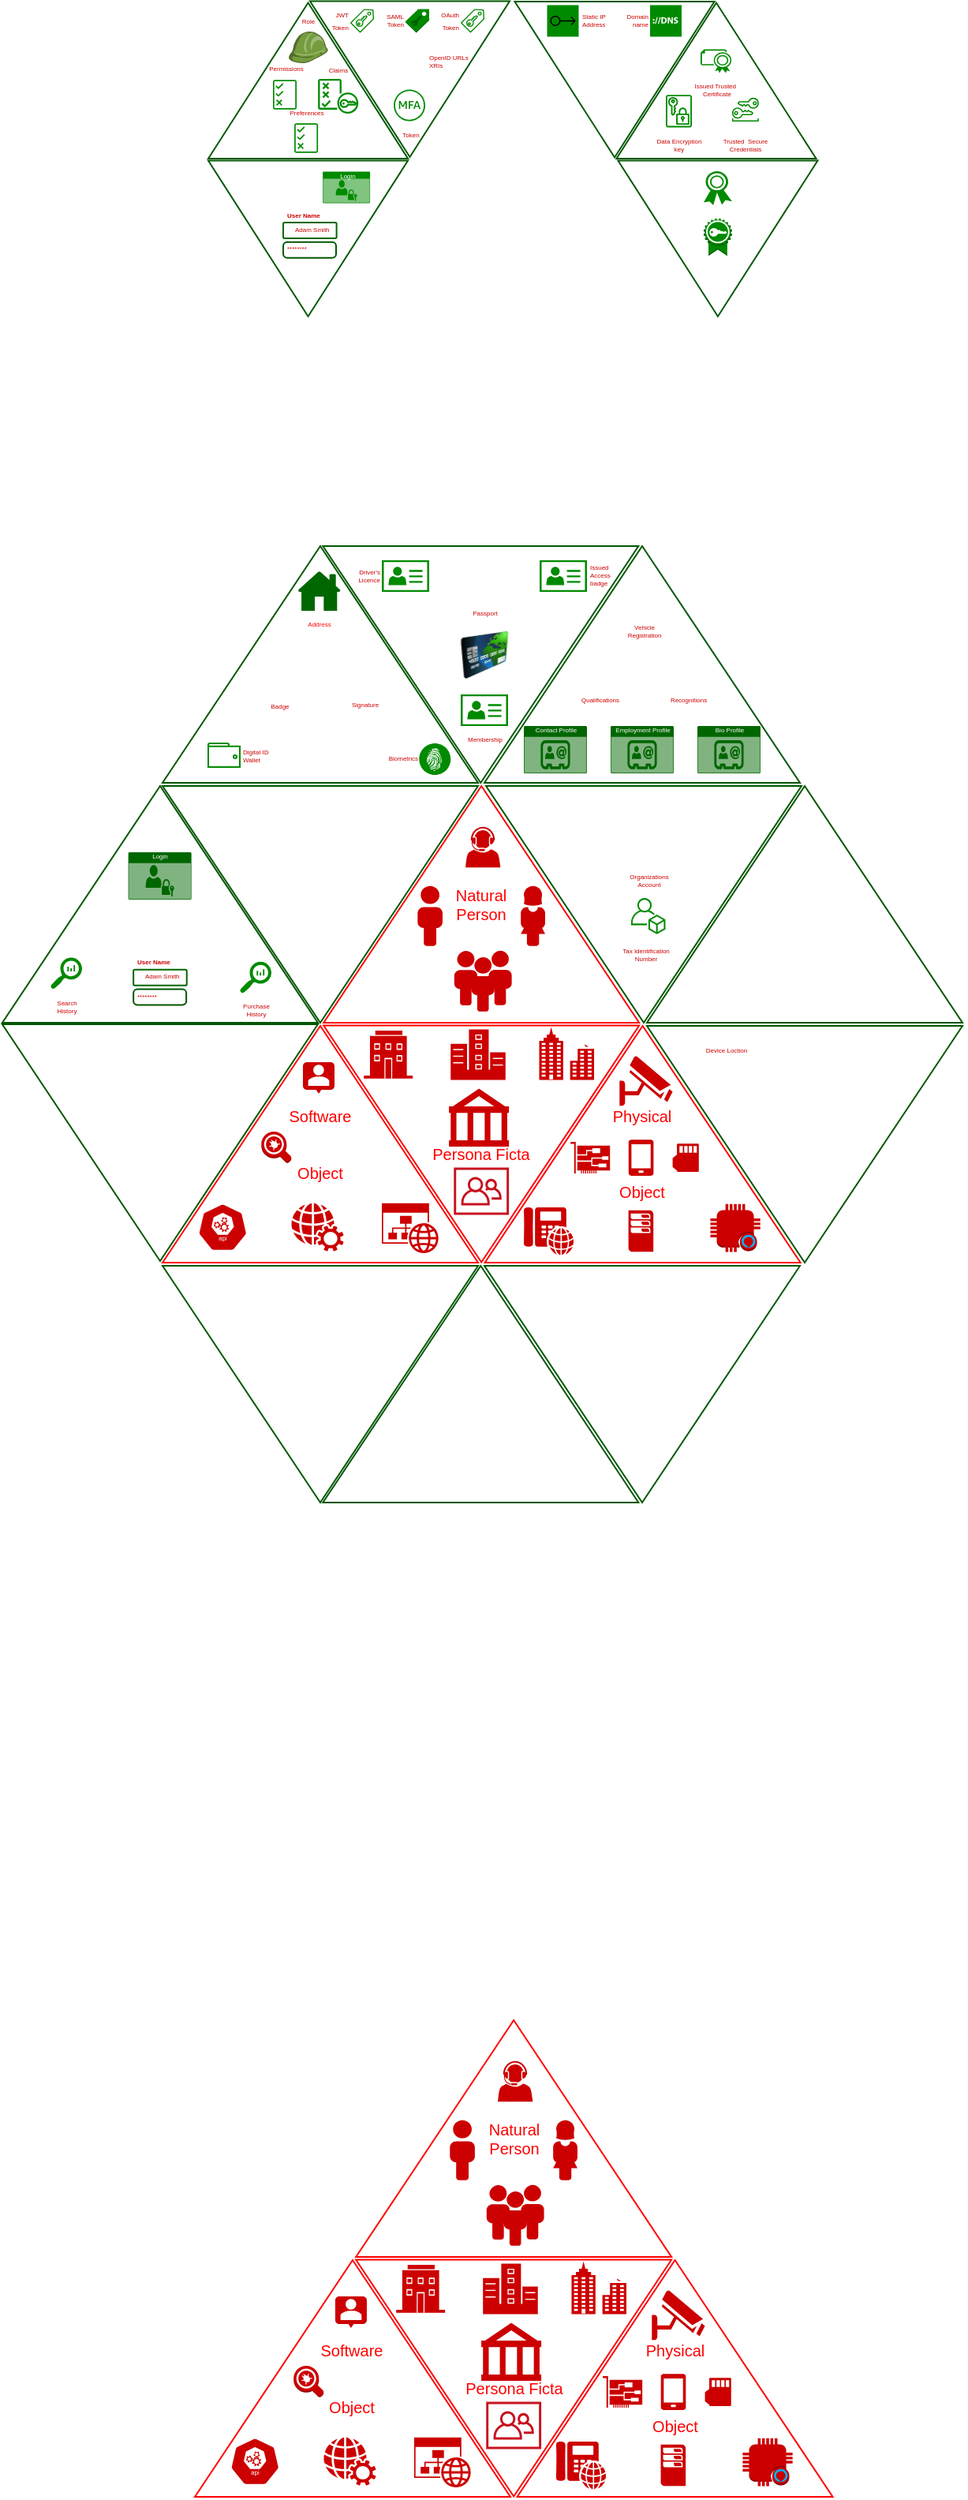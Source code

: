 <mxfile version="13.3.0" type="github" pages="2">
  <diagram id="kmjhnKm2TKJHIyiYtB56" name="Page-1">
    <mxGraphModel dx="556" dy="380" grid="1" gridSize="10" guides="1" tooltips="1" connect="1" arrows="1" fold="1" page="1" pageScale="1" pageWidth="1100" pageHeight="850" math="0" shadow="0">
      <root>
        <mxCell id="0" />
        <mxCell id="1" parent="0" />
        <mxCell id="ZCC0vsF5aBIYuFwtmIaz-168" value="" style="triangle;whiteSpace=wrap;html=1;shadow=0;strokeColor=#005700;fillColor=none;direction=south;fontColor=#006600;flipH=1;flipV=1;" vertex="1" parent="1">
          <mxGeometry x="331" y="396" width="200" height="150" as="geometry" />
        </mxCell>
        <mxCell id="ZCC0vsF5aBIYuFwtmIaz-220" value="" style="triangle;whiteSpace=wrap;html=1;shadow=0;strokeColor=#005700;fillColor=none;direction=south;fontColor=#006600;flipV=1;" vertex="1" parent="1">
          <mxGeometry x="229.47" y="548" width="200" height="150" as="geometry" />
        </mxCell>
        <mxCell id="ZCC0vsF5aBIYuFwtmIaz-95" value="" style="group" vertex="1" connectable="0" parent="1">
          <mxGeometry x="330" y="548" width="510" height="302" as="geometry" />
        </mxCell>
        <mxCell id="ZCC0vsF5aBIYuFwtmIaz-63" value="" style="group" vertex="1" connectable="0" parent="ZCC0vsF5aBIYuFwtmIaz-95">
          <mxGeometry width="510" height="302" as="geometry" />
        </mxCell>
        <mxCell id="qyVIdLSaxjaKyciel1az-29" value="" style="group;fontSize=10;fontColor=#FF0000;" parent="ZCC0vsF5aBIYuFwtmIaz-63" vertex="1" connectable="0">
          <mxGeometry y="152" width="303.1" height="150" as="geometry" />
        </mxCell>
        <mxCell id="qyVIdLSaxjaKyciel1az-30" value="Software&lt;br&gt;&lt;br&gt;&lt;br&gt;Object" style="triangle;whiteSpace=wrap;html=1;shadow=0;strokeColor=#FF0000;fillColor=none;direction=north;fontSize=10;fontColor=#FF0000;" parent="qyVIdLSaxjaKyciel1az-29" vertex="1">
          <mxGeometry x="1" width="200" height="150" as="geometry" />
        </mxCell>
        <mxCell id="qyVIdLSaxjaKyciel1az-31" value="" style="pointerEvents=1;shadow=0;dashed=0;html=1;strokeColor=none;fillColor=#CC0000;labelPosition=center;verticalLabelPosition=bottom;verticalAlign=top;outlineConnect=0;align=center;shape=mxgraph.office.concepts.web_services;fontColor=#FF0000;fontSize=10;" parent="qyVIdLSaxjaKyciel1az-29" vertex="1">
          <mxGeometry x="82.608" y="112.405" width="33.188" height="30.38" as="geometry" />
        </mxCell>
        <mxCell id="qyVIdLSaxjaKyciel1az-32" value="" style="html=1;dashed=0;whitespace=wrap;fillColor=#CC0000;strokeColor=none;points=[[0.005,0.63,0],[0.1,0.2,0],[0.9,0.2,0],[0.5,0,0],[0.995,0.63,0],[0.72,0.99,0],[0.5,1,0],[0.28,0.99,0]];shape=mxgraph.kubernetes.icon;prIcon=api;shadow=0;fontColor=#FF0000;fontSize=10;" parent="qyVIdLSaxjaKyciel1az-29" vertex="1">
          <mxGeometry x="23.343" y="112.405" width="31.608" height="30.38" as="geometry" />
        </mxCell>
        <mxCell id="qyVIdLSaxjaKyciel1az-33" value="" style="aspect=fixed;pointerEvents=1;shadow=0;dashed=0;html=1;strokeColor=none;labelPosition=center;verticalLabelPosition=bottom;verticalAlign=top;align=center;shape=mxgraph.mscae.enterprise.website_generic;fillColor=#CC0000;fontColor=#FF0000;fontSize=10;" parent="qyVIdLSaxjaKyciel1az-29" vertex="1">
          <mxGeometry x="140" y="112.41" width="35.93" height="31.61" as="geometry" />
        </mxCell>
        <mxCell id="qyVIdLSaxjaKyciel1az-34" value="" style="dashed=0;aspect=fixed;verticalLabelPosition=bottom;verticalAlign=top;align=center;shape=mxgraph.gmdl.chat;strokeColor=none;fillColor=#CC0000;shadow=0;fontColor=#FF0000;fontSize=10;" parent="qyVIdLSaxjaKyciel1az-29" vertex="1">
          <mxGeometry x="89.998" y="23.001" width="20" height="20" as="geometry" />
        </mxCell>
        <mxCell id="ZCC0vsF5aBIYuFwtmIaz-7" value="" style="shape=image;html=1;verticalAlign=top;verticalLabelPosition=bottom;labelBackgroundColor=#ffffff;imageAspect=0;aspect=fixed;image=https://cdn2.iconfinder.com/data/icons/botcons/100/android-bot-round-happy-eyes-virus-red-128.png;strokeWidth=1;fillColor=none;fontSize=10;fontColor=#FF0000;" vertex="1" parent="qyVIdLSaxjaKyciel1az-29">
          <mxGeometry x="110.0" y="63" width="28" height="28" as="geometry" />
        </mxCell>
        <mxCell id="ZCC0vsF5aBIYuFwtmIaz-8" value="" style="outlineConnect=0;dashed=0;verticalLabelPosition=bottom;verticalAlign=top;align=center;html=1;shape=mxgraph.aws3.agent;fillColor=#CC0000;labelBackgroundColor=none;strokeWidth=1;fontSize=10;fontColor=#FF0000;strokeColor=none;" vertex="1" parent="qyVIdLSaxjaKyciel1az-29">
          <mxGeometry x="63.61" y="67" width="19" height="20" as="geometry" />
        </mxCell>
        <mxCell id="ZCC0vsF5aBIYuFwtmIaz-58" value="" style="group" vertex="1" connectable="0" parent="qyVIdLSaxjaKyciel1az-29">
          <mxGeometry x="103.1" y="-0.22" width="200" height="150" as="geometry" />
        </mxCell>
        <mxCell id="qyVIdLSaxjaKyciel1az-13" value="&lt;br&gt;Persona Ficta" style="triangle;whiteSpace=wrap;html=1;shadow=0;strokeColor=#FF0000;fillColor=none;direction=south;fontSize=10;fontColor=#FF0000;" parent="ZCC0vsF5aBIYuFwtmIaz-58" vertex="1">
          <mxGeometry width="200.0" height="150" as="geometry" />
        </mxCell>
        <mxCell id="qyVIdLSaxjaKyciel1az-14" value="" style="pointerEvents=1;shadow=0;dashed=0;html=1;strokeColor=none;fillColor=#CC0000;labelPosition=center;verticalLabelPosition=bottom;verticalAlign=top;align=center;outlineConnect=0;shape=mxgraph.veeam2.smb_business;fontSize=10;fontColor=#FF0000;" parent="ZCC0vsF5aBIYuFwtmIaz-58" vertex="1">
          <mxGeometry x="25.509" y="3.277" width="30.976" height="30.38" as="geometry" />
        </mxCell>
        <mxCell id="qyVIdLSaxjaKyciel1az-15" value="" style="pointerEvents=1;shadow=0;dashed=0;html=1;strokeColor=none;fillColor=#CC0000;labelPosition=center;verticalLabelPosition=bottom;verticalAlign=top;align=center;outlineConnect=0;shape=mxgraph.veeam2.enterprise_business;fontSize=10;fontColor=#FF0000;" parent="ZCC0vsF5aBIYuFwtmIaz-58" vertex="1">
          <mxGeometry x="80.52" y="2.517" width="34.769" height="31.899" as="geometry" />
        </mxCell>
        <mxCell id="qyVIdLSaxjaKyciel1az-16" value="" style="outlineConnect=0;fontColor=#FF0000;gradientColor=none;fillColor=#C7131F;strokeColor=none;dashed=0;verticalLabelPosition=bottom;verticalAlign=top;align=center;html=1;fontSize=10;fontStyle=0;aspect=fixed;pointerEvents=1;shape=mxgraph.aws4.organizations_organizational_unit;shadow=0;" parent="ZCC0vsF5aBIYuFwtmIaz-58" vertex="1">
          <mxGeometry x="82.54" y="90" width="34.92" height="30" as="geometry" />
        </mxCell>
        <mxCell id="qyVIdLSaxjaKyciel1az-17" value="" style="shape=mxgraph.signs.travel.bank;html=1;fillColor=#CC0000;strokeColor=none;verticalLabelPosition=bottom;verticalAlign=top;align=center;fontColor=#FF0000;fontSize=10;" parent="ZCC0vsF5aBIYuFwtmIaz-58" vertex="1">
          <mxGeometry x="79.457" y="39.996" width="38.008" height="36.724" as="geometry" />
        </mxCell>
        <mxCell id="qyVIdLSaxjaKyciel1az-18" value="" style="fontColor=#FF0000;verticalAlign=top;verticalLabelPosition=bottom;labelPosition=center;align=center;html=1;outlineConnect=0;fillColor=#CC0000;strokeColor=none;gradientDirection=north;strokeWidth=2;shape=mxgraph.networks.business_center;shadow=0;fontSize=10;" parent="ZCC0vsF5aBIYuFwtmIaz-58" vertex="1">
          <mxGeometry x="136.643" y="0.998" width="34.769" height="33.418" as="geometry" />
        </mxCell>
        <mxCell id="ZCC0vsF5aBIYuFwtmIaz-59" value="" style="group" vertex="1" connectable="0" parent="ZCC0vsF5aBIYuFwtmIaz-63">
          <mxGeometry x="103.1" width="406.9" height="150" as="geometry" />
        </mxCell>
        <mxCell id="qyVIdLSaxjaKyciel1az-7" value="Natural&lt;br&gt;Person" style="triangle;whiteSpace=wrap;html=1;shadow=0;strokeColor=#FF0000;fillColor=none;direction=north;fontSize=10;fontColor=#FF0000;" parent="ZCC0vsF5aBIYuFwtmIaz-59" vertex="1">
          <mxGeometry width="200" height="150" as="geometry" />
        </mxCell>
        <mxCell id="qyVIdLSaxjaKyciel1az-8" value="" style="verticalAlign=top;verticalLabelPosition=bottom;labelPosition=center;align=center;html=1;outlineConnect=0;fillColor=#CC0000;strokeColor=none;gradientDirection=north;strokeWidth=2;shape=mxgraph.networks.users;fontColor=#FF0000;fontSize=10;" parent="ZCC0vsF5aBIYuFwtmIaz-59" vertex="1">
          <mxGeometry x="82.802" y="104.43" width="36.412" height="38.506" as="geometry" />
        </mxCell>
        <mxCell id="qyVIdLSaxjaKyciel1az-9" value="" style="verticalAlign=top;verticalLabelPosition=bottom;labelPosition=center;align=center;html=1;outlineConnect=0;fillColor=#CC0000;strokeColor=none;gradientDirection=north;strokeWidth=2;shape=mxgraph.networks.user_female;fontColor=#FF0000;fontSize=10;" parent="ZCC0vsF5aBIYuFwtmIaz-59" vertex="1">
          <mxGeometry x="124.793" y="63.418" width="15.804" height="37.975" as="geometry" />
        </mxCell>
        <mxCell id="qyVIdLSaxjaKyciel1az-10" value="" style="verticalAlign=top;verticalLabelPosition=bottom;labelPosition=center;align=center;html=1;outlineConnect=0;fillColor=#CC0000;strokeColor=none;gradientDirection=north;strokeWidth=2;shape=mxgraph.networks.user_male;fontColor=#FF0000;fontSize=10;" parent="ZCC0vsF5aBIYuFwtmIaz-59" vertex="1">
          <mxGeometry x="59.57" y="63.418" width="15.804" height="37.975" as="geometry" />
        </mxCell>
        <mxCell id="qyVIdLSaxjaKyciel1az-11" value="" style="pointerEvents=1;shadow=0;dashed=0;html=1;strokeColor=none;fillColor=#CC0000;labelPosition=center;verticalLabelPosition=bottom;verticalAlign=top;outlineConnect=0;align=center;shape=mxgraph.office.users.call_center_agent;fontColor=#FF0000;fontSize=10;" parent="ZCC0vsF5aBIYuFwtmIaz-59" vertex="1">
          <mxGeometry x="89.945" y="25.823" width="22.126" height="25.823" as="geometry" />
        </mxCell>
        <mxCell id="ZCC0vsF5aBIYuFwtmIaz-129" value="" style="triangle;whiteSpace=wrap;html=1;shadow=0;strokeColor=#005700;fillColor=none;direction=south;fontColor=#006600;" vertex="1" parent="ZCC0vsF5aBIYuFwtmIaz-59">
          <mxGeometry x="-102.1" width="200" height="150" as="geometry" />
        </mxCell>
        <mxCell id="ZCC0vsF5aBIYuFwtmIaz-133" value="" style="triangle;whiteSpace=wrap;html=1;shadow=0;strokeColor=#005700;fillColor=none;direction=south;fontColor=#006600;" vertex="1" parent="ZCC0vsF5aBIYuFwtmIaz-59">
          <mxGeometry x="102.9" width="200" height="150" as="geometry" />
        </mxCell>
        <mxCell id="ZCC0vsF5aBIYuFwtmIaz-170" value="" style="triangle;whiteSpace=wrap;html=1;shadow=0;strokeColor=#005700;fillColor=none;direction=south;fontColor=#006600;flipH=1;flipV=1;" vertex="1" parent="ZCC0vsF5aBIYuFwtmIaz-59">
          <mxGeometry x="204.9" width="200" height="150" as="geometry" />
        </mxCell>
        <mxCell id="qyVIdLSaxjaKyciel1az-4" value="Organizations &lt;br style=&quot;font-size: 4px;&quot;&gt;Account" style="outlineConnect=0;fontColor=#CC0000;fillColor=#008a00;strokeColor=none;dashed=0;verticalLabelPosition=top;verticalAlign=bottom;align=center;html=1;fontSize=4;fontStyle=0;aspect=fixed;pointerEvents=1;shape=mxgraph.aws4.organizations_account;shadow=0;labelBackgroundColor=none;labelPosition=center;" parent="ZCC0vsF5aBIYuFwtmIaz-59" vertex="1">
          <mxGeometry x="194.86" y="67.91" width="21.76" height="29" as="geometry" />
        </mxCell>
        <mxCell id="qyVIdLSaxjaKyciel1az-511" value="Tax Identification&lt;br&gt;Number" style="shape=image;html=1;verticalAlign=bottom;verticalLabelPosition=top;labelBackgroundColor=none;imageAspect=0;aspect=fixed;image=https://cdn3.iconfinder.com/data/icons/fintech-icon/128/13_Tax-128.png;strokeColor=#006600;strokeWidth=1;fillColor=none;fontSize=4;fontColor=#CC0000;align=center;labelPosition=center;" parent="ZCC0vsF5aBIYuFwtmIaz-59" vertex="1">
          <mxGeometry x="194.86" y="115.09" width="17.19" height="17.19" as="geometry" />
        </mxCell>
        <mxCell id="ZCC0vsF5aBIYuFwtmIaz-62" value="" style="group" vertex="1" connectable="0" parent="ZCC0vsF5aBIYuFwtmIaz-63">
          <mxGeometry x="205.3" y="152" width="304.7" height="149.995" as="geometry" />
        </mxCell>
        <mxCell id="qyVIdLSaxjaKyciel1az-20" value="&lt;br&gt;Physical&lt;br&gt;&amp;nbsp;&amp;nbsp;&lt;br&gt;&lt;br&gt;&lt;br&gt;Object" style="triangle;whiteSpace=wrap;html=1;shadow=0;strokeColor=#FF0000;fillColor=none;direction=north;fontSize=10;fontColor=#FF0000;" parent="ZCC0vsF5aBIYuFwtmIaz-62" vertex="1">
          <mxGeometry width="200" height="149.995" as="geometry" />
        </mxCell>
        <mxCell id="qyVIdLSaxjaKyciel1az-21" value="" style="pointerEvents=1;shadow=0;dashed=0;html=1;strokeColor=none;fillColor=#CC0000;labelPosition=center;verticalLabelPosition=bottom;verticalAlign=top;outlineConnect=0;align=center;shape=mxgraph.office.devices.phone_voip;fontColor=#FF0000;fontSize=10;" parent="ZCC0vsF5aBIYuFwtmIaz-62" vertex="1">
          <mxGeometry x="24.691" y="114.826" width="31.608" height="30.379" as="geometry" />
        </mxCell>
        <mxCell id="qyVIdLSaxjaKyciel1az-23" value="" style="pointerEvents=1;shadow=0;dashed=0;html=1;strokeColor=none;fillColor=#CC0000;labelPosition=center;verticalLabelPosition=bottom;verticalAlign=top;align=center;outlineConnect=0;shape=mxgraph.veeam.2d.esx_esxi;fontColor=#FF0000;fontSize=10;" parent="ZCC0vsF5aBIYuFwtmIaz-62" vertex="1">
          <mxGeometry x="91" y="116.911" width="15.8" height="26.21" as="geometry" />
        </mxCell>
        <mxCell id="qyVIdLSaxjaKyciel1az-25" value="" style="outlineConnect=0;dashed=0;verticalLabelPosition=bottom;verticalAlign=top;align=center;html=1;shape=mxgraph.aws3.alexa_enabled_device;fillColor=#CC0000;strokeColor=none;fontColor=#FF0000;fontSize=10;" parent="ZCC0vsF5aBIYuFwtmIaz-62" vertex="1">
          <mxGeometry x="142.931" y="112.826" width="31.608" height="30.379" as="geometry" />
        </mxCell>
        <mxCell id="qyVIdLSaxjaKyciel1az-26" value="" style="pointerEvents=1;shadow=0;dashed=0;html=1;strokeColor=none;fillColor=#CC0000;labelPosition=center;verticalLabelPosition=bottom;verticalAlign=top;outlineConnect=0;align=center;shape=mxgraph.office.devices.cell_phone_generic;fontColor=#FF0000;fontSize=10;" parent="ZCC0vsF5aBIYuFwtmIaz-62" vertex="1">
          <mxGeometry x="91.084" y="72.154" width="15.804" height="22.784" as="geometry" />
        </mxCell>
        <mxCell id="qyVIdLSaxjaKyciel1az-27" value="" style="html=1;aspect=fixed;strokeColor=none;shadow=0;align=center;verticalAlign=top;fillColor=#CC0000;shape=mxgraph.gcp2.memory_card;fontColor=#FF0000;fontSize=10;" parent="ZCC0vsF5aBIYuFwtmIaz-62" vertex="1">
          <mxGeometry x="119" y="74.62" width="16.6" height="17.85" as="geometry" />
        </mxCell>
        <mxCell id="qyVIdLSaxjaKyciel1az-24" value="" style="fontColor=#FF0000;verticalAlign=top;verticalLabelPosition=bottom;labelPosition=center;align=center;html=1;outlineConnect=0;fillColor=#CC0000;strokeColor=none;gradientDirection=north;strokeWidth=2;shape=mxgraph.networks.security_camera;shadow=0;fontSize=10;" parent="ZCC0vsF5aBIYuFwtmIaz-62" vertex="1">
          <mxGeometry x="85.36" y="19" width="33.64" height="31.64" as="geometry" />
        </mxCell>
        <mxCell id="qyVIdLSaxjaKyciel1az-22" value="" style="pointerEvents=1;shadow=0;dashed=0;html=1;strokeColor=none;fillColor=#CC0000;labelPosition=center;verticalLabelPosition=bottom;verticalAlign=top;outlineConnect=0;align=center;shape=mxgraph.office.devices.nic;fontColor=#FF0000;fontSize=10;" parent="ZCC0vsF5aBIYuFwtmIaz-62" vertex="1">
          <mxGeometry x="54.299" y="73.546" width="25" height="20" as="geometry" />
        </mxCell>
        <mxCell id="ZCC0vsF5aBIYuFwtmIaz-137" value="" style="triangle;whiteSpace=wrap;html=1;shadow=0;strokeColor=#005700;fillColor=none;direction=south;fontColor=#006600;" vertex="1" parent="ZCC0vsF5aBIYuFwtmIaz-62">
          <mxGeometry x="102.7" y="-0.01" width="200" height="150" as="geometry" />
        </mxCell>
        <mxCell id="qyVIdLSaxjaKyciel1az-162" value="Device Loction" style="shape=image;html=1;verticalAlign=bottom;verticalLabelPosition=top;labelBackgroundColor=none;imageAspect=0;aspect=fixed;image=https://cdn0.iconfinder.com/data/icons/simpline-mix/64/simpline_8-128.png;fontSize=4;fontColor=#CC0000;labelPosition=center;align=center;" parent="ZCC0vsF5aBIYuFwtmIaz-62" vertex="1">
          <mxGeometry x="138.4" y="20.87" width="27.9" height="27.9" as="geometry" />
        </mxCell>
        <mxCell id="qyVIdLSaxjaKyciel1az-91" value="" style="triangle;whiteSpace=wrap;html=1;shadow=0;strokeColor=#005700;fillColor=none;direction=north;fontColor=#ffffff;" parent="1" vertex="1">
          <mxGeometry x="360" y="51.75" width="126.55" height="98.75" as="geometry" />
        </mxCell>
        <mxCell id="qyVIdLSaxjaKyciel1az-1" value="" style="triangle;whiteSpace=wrap;html=1;shadow=0;strokeColor=#005700;fillColor=none;direction=south;fontColor=#ffffff;" parent="1" vertex="1">
          <mxGeometry x="360" y="151.76" width="126.55" height="98.75" as="geometry" />
        </mxCell>
        <mxCell id="qyVIdLSaxjaKyciel1az-88" value="&lt;font color=&quot;#cc0000&quot;&gt;Claims&lt;/font&gt;" style="outlineConnect=0;fontColor=#ffffff;fillColor=#008a00;strokeColor=none;dashed=0;verticalLabelPosition=top;verticalAlign=bottom;align=center;html=1;fontSize=4;fontStyle=0;aspect=fixed;pointerEvents=1;shape=mxgraph.aws4.policy;shadow=0;labelBackgroundColor=none;labelPosition=center;" parent="1" vertex="1">
          <mxGeometry x="429.55" y="100" width="25.61" height="22" as="geometry" />
        </mxCell>
        <mxCell id="qyVIdLSaxjaKyciel1az-36" value="" style="group" parent="1" vertex="1" connectable="0">
          <mxGeometry x="425.47" y="51.75" width="320.78" height="198.764" as="geometry" />
        </mxCell>
        <mxCell id="qyVIdLSaxjaKyciel1az-37" value="" style="group" parent="qyVIdLSaxjaKyciel1az-36" vertex="1" connectable="0">
          <mxGeometry x="64.23" width="190.1" height="98.75" as="geometry" />
        </mxCell>
        <mxCell id="qyVIdLSaxjaKyciel1az-43" value="" style="triangle;whiteSpace=wrap;html=1;shadow=0;strokeColor=#005700;fillColor=none;direction=south;fontColor=#ffffff;" parent="qyVIdLSaxjaKyciel1az-37" vertex="1">
          <mxGeometry x="64.55" y="-0.75" width="126.55" height="98.75" as="geometry" />
        </mxCell>
        <mxCell id="qyVIdLSaxjaKyciel1az-44" value="Domain &lt;br&gt;name" style="shadow=0;dashed=0;html=1;strokeColor=none;fillColor=#008a00;labelPosition=left;verticalLabelPosition=middle;verticalAlign=middle;align=right;outlineConnect=0;shape=mxgraph.veeam.dns;fontColor=#CC0000;labelBackgroundColor=none;fontSize=4;" parent="qyVIdLSaxjaKyciel1az-37" vertex="1">
          <mxGeometry x="150.3" y="1.5" width="20" height="20" as="geometry" />
        </mxCell>
        <mxCell id="qyVIdLSaxjaKyciel1az-359" value="" style="shape=image;html=1;verticalAlign=top;verticalLabelPosition=bottom;labelBackgroundColor=#ffffff;imageAspect=0;aspect=fixed;image=https://cdn3.iconfinder.com/data/icons/delta/128/File_URL.png;strokeWidth=1;fillColor=none;fontSize=4;fontColor=#CC0000;" parent="qyVIdLSaxjaKyciel1az-37" vertex="1">
          <mxGeometry x="118.83" y="39.62" width="18" height="18" as="geometry" />
        </mxCell>
        <mxCell id="qyVIdLSaxjaKyciel1az-283" value="Static IP &lt;br&gt;Address" style="outlineConnect=0;fontColor=#CC0000;strokeColor=none;fillColor=#008a00;dashed=0;verticalLabelPosition=middle;verticalAlign=middle;align=left;html=1;fontSize=4;fontStyle=0;aspect=fixed;shape=mxgraph.aws4.resourceIcon;resIcon=mxgraph.aws4.elastic_ip_address;labelBackgroundColor=none;labelPosition=right;" parent="qyVIdLSaxjaKyciel1az-37" vertex="1">
          <mxGeometry x="85.05" y="1.5" width="20" height="20" as="geometry" />
        </mxCell>
        <mxCell id="qyVIdLSaxjaKyciel1az-75" value="" style="triangle;whiteSpace=wrap;html=1;shadow=0;strokeColor=#005700;fillColor=none;direction=south;fontColor=#ffffff;" parent="qyVIdLSaxjaKyciel1az-36" vertex="1">
          <mxGeometry x="-1.0" y="-1.0" width="126.55" height="98.75" as="geometry" />
        </mxCell>
        <mxCell id="qyVIdLSaxjaKyciel1az-71" value="" style="triangle;whiteSpace=wrap;html=1;shadow=0;strokeColor=#005700;fillColor=none;direction=north;fontColor=#ffffff;" parent="qyVIdLSaxjaKyciel1az-36" vertex="1">
          <mxGeometry x="193.23" width="126.55" height="98.75" as="geometry" />
        </mxCell>
        <mxCell id="qyVIdLSaxjaKyciel1az-76" value="SAML&lt;br&gt;Token" style="outlineConnect=0;dashed=0;verticalLabelPosition=middle;verticalAlign=middle;align=right;html=1;shape=mxgraph.aws3.saml_token;fillColor=#008a00;shadow=0;labelBackgroundColor=none;strokeColor=none;strokeWidth=1;fontSize=4;fontColor=#CC0000;labelPosition=left;" parent="qyVIdLSaxjaKyciel1az-36" vertex="1">
          <mxGeometry x="59.53" y="3.96" width="15" height="15" as="geometry" />
        </mxCell>
        <mxCell id="qyVIdLSaxjaKyciel1az-322" value="Data Encryption&lt;br style=&quot;font-size: 4px;&quot;&gt;key" style="outlineConnect=0;fontColor=#CC0000;fillColor=#008a00;strokeColor=none;dashed=0;verticalLabelPosition=bottom;verticalAlign=top;align=center;html=1;fontSize=4;fontStyle=0;aspect=fixed;pointerEvents=1;shape=mxgraph.aws4.data_encryption_key;labelBackgroundColor=none;" parent="qyVIdLSaxjaKyciel1az-36" vertex="1">
          <mxGeometry x="224.53" y="58.25" width="16.51" height="20.77" as="geometry" />
        </mxCell>
        <mxCell id="qyVIdLSaxjaKyciel1az-372" value="&lt;font style=&quot;font-size: 4px&quot;&gt;JWT &lt;br&gt;Token&lt;/font&gt;" style="outlineConnect=0;fontColor=#CC0000;fillColor=#008a00;strokeColor=none;dashed=0;verticalLabelPosition=middle;verticalAlign=middle;align=right;html=1;fontSize=6;fontStyle=0;aspect=fixed;pointerEvents=1;shape=mxgraph.aws4.saml_token;labelBackgroundColor=none;labelPosition=left;" parent="qyVIdLSaxjaKyciel1az-36" vertex="1">
          <mxGeometry x="24.53" y="3.96" width="15" height="15" as="geometry" />
        </mxCell>
        <mxCell id="qyVIdLSaxjaKyciel1az-77" value="Token" style="outlineConnect=0;fontColor=#CC0000;fillColor=#008a00;strokeColor=none;dashed=0;verticalLabelPosition=bottom;verticalAlign=top;align=center;html=1;fontSize=4;fontStyle=0;aspect=fixed;pointerEvents=1;shape=mxgraph.aws4.mfa_token;shadow=0;labelBackgroundColor=none;labelPosition=center;" parent="qyVIdLSaxjaKyciel1az-36" vertex="1">
          <mxGeometry x="52.06" y="55" width="20" height="20" as="geometry" />
        </mxCell>
        <mxCell id="qyVIdLSaxjaKyciel1az-381" value="&lt;font style=&quot;font-size: 4px&quot;&gt;OAuth&lt;br&gt;Token&lt;br&gt;&lt;/font&gt;" style="outlineConnect=0;fontColor=#CC0000;fillColor=#008a00;strokeColor=none;dashed=0;verticalLabelPosition=middle;verticalAlign=middle;align=right;html=1;fontSize=6;fontStyle=0;aspect=fixed;pointerEvents=1;shape=mxgraph.aws4.saml_token;labelBackgroundColor=none;labelPosition=left;" parent="qyVIdLSaxjaKyciel1az-36" vertex="1">
          <mxGeometry x="94.53" y="3.96" width="15" height="15" as="geometry" />
        </mxCell>
        <mxCell id="qyVIdLSaxjaKyciel1az-333" value="OpenID URLs&lt;br&gt;XRIs" style="shape=image;html=1;verticalAlign=middle;verticalLabelPosition=middle;labelBackgroundColor=none;imageAspect=0;aspect=fixed;image=https://cdn4.iconfinder.com/data/icons/logos-and-brands/512/239_Openid_logo-128.png;strokeWidth=1;fillColor=none;fontSize=4;fontColor=#CC0000;labelPosition=right;align=left;" parent="qyVIdLSaxjaKyciel1az-36" vertex="1">
          <mxGeometry x="49.53" y="25.72" width="22.53" height="22.53" as="geometry" />
        </mxCell>
        <mxCell id="qyVIdLSaxjaKyciel1az-45" value="Trusted&amp;nbsp; Secure&lt;br style=&quot;font-size: 4px&quot;&gt;Credentials" style="outlineConnect=0;fontColor=#CC0000;fillColor=#008a00;strokeColor=none;dashed=0;verticalLabelPosition=bottom;verticalAlign=top;align=center;html=1;fontSize=4;fontStyle=0;aspect=fixed;pointerEvents=1;shape=mxgraph.aws4.long_term_security_credential;shadow=0;labelBackgroundColor=none;labelPosition=center;" parent="qyVIdLSaxjaKyciel1az-36" vertex="1">
          <mxGeometry x="266.51" y="56.41" width="16.95" height="22.61" as="geometry" />
        </mxCell>
        <mxCell id="qyVIdLSaxjaKyciel1az-74" value="Issued Trusted&amp;nbsp;&amp;nbsp;&lt;br style=&quot;font-size: 4px&quot;&gt;Certificate" style="verticalLabelPosition=bottom;html=1;verticalAlign=top;align=center;strokeColor=none;fillColor=#008a00;shape=mxgraph.azure.certificate;pointerEvents=1;shadow=0;fontSize=4;fontColor=#CC0000;labelBackgroundColor=none;labelPosition=center;" parent="qyVIdLSaxjaKyciel1az-36" vertex="1">
          <mxGeometry x="246.51" y="29.49" width="20" height="15" as="geometry" />
        </mxCell>
        <mxCell id="qyVIdLSaxjaKyciel1az-69" value="" style="triangle;whiteSpace=wrap;html=1;shadow=0;strokeColor=#005700;fillColor=none;direction=south;fontColor=#ffffff;" parent="qyVIdLSaxjaKyciel1az-36" vertex="1">
          <mxGeometry x="194.23" y="100.0" width="126.55" height="98.733" as="geometry" />
        </mxCell>
        <mxCell id="qyVIdLSaxjaKyciel1az-70" value="" style="outlineConnect=0;dashed=0;verticalLabelPosition=bottom;verticalAlign=top;align=center;html=1;shape=mxgraph.aws3.certificate;fillColor=#008a00;shadow=0;labelBackgroundColor=none;strokeColor=none;strokeWidth=1;fontSize=4;fontColor=#ffffff;" parent="qyVIdLSaxjaKyciel1az-36" vertex="1">
          <mxGeometry x="248.5" y="136.374" width="18" height="23.996" as="geometry" />
        </mxCell>
        <mxCell id="qyVIdLSaxjaKyciel1az-320" value="" style="pointerEvents=1;shadow=0;dashed=0;html=1;strokeColor=none;fillColor=#008a00;labelPosition=center;verticalLabelPosition=bottom;verticalAlign=top;outlineConnect=0;align=center;shape=mxgraph.office.security.token;labelBackgroundColor=none;fontSize=4;fontColor=#ffffff;" parent="qyVIdLSaxjaKyciel1az-36" vertex="1">
          <mxGeometry x="248.5" y="106.749" width="18.01" height="21.496" as="geometry" />
        </mxCell>
        <mxCell id="qyVIdLSaxjaKyciel1az-73" value="&lt;font style=&quot;font-size: 4px&quot;&gt;Permissions&lt;/font&gt;" style="outlineConnect=0;fontColor=#CC0000;fillColor=#008a00;strokeColor=none;dashed=0;verticalLabelPosition=top;verticalAlign=bottom;align=center;html=1;fontSize=8;fontStyle=0;aspect=fixed;pointerEvents=1;shape=mxgraph.aws4.permissions;shadow=0;labelBackgroundColor=none;labelPosition=center;" parent="1" vertex="1">
          <mxGeometry x="401.0" y="100" width="15" height="20" as="geometry" />
        </mxCell>
        <mxCell id="qyVIdLSaxjaKyciel1az-456" value="Login" style="html=1;strokeColor=none;fillColor=#008a00;labelPosition=center;verticalLabelPosition=middle;verticalAlign=top;align=center;fontSize=4;outlineConnect=0;spacingTop=-6;fontColor=#FFFFFF;shape=mxgraph.sitemap.login;labelBackgroundColor=none;" parent="1" vertex="1">
          <mxGeometry x="432.55" y="158.69" width="30" height="20" as="geometry" />
        </mxCell>
        <mxCell id="qyVIdLSaxjaKyciel1az-462" value="********" style="strokeWidth=1;html=1;shadow=0;dashed=0;shape=mxgraph.ios.iTextInput;strokeColor=#005700;align=left;buttonText=;fontSize=4;labelBackgroundColor=none;fillColor=none;fontColor=#CC0000;" parent="1" vertex="1">
          <mxGeometry x="407.51" y="203.37" width="33.5" height="10" as="geometry" />
        </mxCell>
        <mxCell id="qyVIdLSaxjaKyciel1az-467" value="Adam Smith" style="rounded=1;arcSize=9;align=left;spacingLeft=5;strokeColor=#006600;html=1;strokeWidth=1;fontSize=4;labelBackgroundColor=none;fillColor=none;fontColor=#CC0000;" parent="1" vertex="1">
          <mxGeometry x="407.51" y="191" width="33.8" height="10" as="geometry" />
        </mxCell>
        <mxCell id="qyVIdLSaxjaKyciel1az-466" value="&lt;font style=&quot;font-size: 4px&quot;&gt;User Name&lt;/font&gt;" style="fillColor=none;strokeColor=none;html=1;fontSize=4;fontStyle=0;align=left;fontColor=#CC0000;fontStyle=1;fontSize=11;labelBackgroundColor=none;strokeWidth=1;" parent="1" vertex="1">
          <mxGeometry x="407.51" y="176.63" width="30" height="14.12" as="geometry" />
        </mxCell>
        <mxCell id="qyVIdLSaxjaKyciel1az-90" value="&lt;font style=&quot;font-size: 4px&quot;&gt;Role&lt;/font&gt;" style="outlineConnect=0;dashed=0;verticalLabelPosition=top;verticalAlign=bottom;align=center;html=1;shape=mxgraph.aws3.role;fillColor=#759C3E;gradientColor=none;shadow=0;strokeColor=#FF0000;labelBackgroundColor=none;fontColor=#CC0000;fontSize=8;labelPosition=center;" parent="1" vertex="1">
          <mxGeometry x="410.78" y="70" width="25" height="20" as="geometry" />
        </mxCell>
        <mxCell id="qyVIdLSaxjaKyciel1az-79" value="Digital ID &lt;br style=&quot;font-size: 4px;&quot;&gt;Wallet" style="html=1;verticalLabelPosition=middle;align=left;labelBackgroundColor=none;verticalAlign=middle;strokeWidth=1;strokeColor=#008A00;shadow=0;dashed=0;shape=mxgraph.ios7.icons.wallet;fillColor=none;fontSize=4;fontColor=#CC0000;labelPosition=right;" parent="1" vertex="1">
          <mxGeometry x="360" y="521" width="20" height="15" as="geometry" />
        </mxCell>
        <mxCell id="qyVIdLSaxjaKyciel1az-515" value="&lt;font style=&quot;font-size: 4px&quot;&gt;Preferences&lt;br&gt;&lt;/font&gt;" style="outlineConnect=0;fontColor=#CC0000;fillColor=#008a00;strokeColor=none;dashed=0;verticalLabelPosition=top;verticalAlign=bottom;align=center;html=1;fontSize=8;fontStyle=0;aspect=fixed;pointerEvents=1;shape=mxgraph.aws4.permissions;shadow=0;labelBackgroundColor=none;labelPosition=center;" parent="1" vertex="1">
          <mxGeometry x="414.55" y="127.5" width="15" height="20" as="geometry" />
        </mxCell>
        <mxCell id="ZCC0vsF5aBIYuFwtmIaz-128" value="" style="group" vertex="1" connectable="0" parent="1">
          <mxGeometry x="350.48" y="1330" width="405.3" height="302" as="geometry" />
        </mxCell>
        <mxCell id="ZCC0vsF5aBIYuFwtmIaz-96" value="" style="group" vertex="1" connectable="0" parent="ZCC0vsF5aBIYuFwtmIaz-128">
          <mxGeometry width="405.3" height="302" as="geometry" />
        </mxCell>
        <mxCell id="ZCC0vsF5aBIYuFwtmIaz-97" value="" style="group" vertex="1" connectable="0" parent="ZCC0vsF5aBIYuFwtmIaz-96">
          <mxGeometry width="405.3" height="302" as="geometry" />
        </mxCell>
        <mxCell id="ZCC0vsF5aBIYuFwtmIaz-98" value="" style="group;fontSize=10;fontColor=#FF0000;" vertex="1" connectable="0" parent="ZCC0vsF5aBIYuFwtmIaz-97">
          <mxGeometry y="152" width="303.1" height="150" as="geometry" />
        </mxCell>
        <mxCell id="ZCC0vsF5aBIYuFwtmIaz-99" value="Software&lt;br&gt;&lt;br&gt;&lt;br&gt;Object" style="triangle;whiteSpace=wrap;html=1;shadow=0;strokeColor=#FF0000;fillColor=none;direction=north;fontSize=10;fontColor=#FF0000;" vertex="1" parent="ZCC0vsF5aBIYuFwtmIaz-98">
          <mxGeometry x="1" width="200" height="150" as="geometry" />
        </mxCell>
        <mxCell id="ZCC0vsF5aBIYuFwtmIaz-100" value="" style="pointerEvents=1;shadow=0;dashed=0;html=1;strokeColor=none;fillColor=#CC0000;labelPosition=center;verticalLabelPosition=bottom;verticalAlign=top;outlineConnect=0;align=center;shape=mxgraph.office.concepts.web_services;fontColor=#FF0000;fontSize=10;" vertex="1" parent="ZCC0vsF5aBIYuFwtmIaz-98">
          <mxGeometry x="82.608" y="112.405" width="33.188" height="30.38" as="geometry" />
        </mxCell>
        <mxCell id="ZCC0vsF5aBIYuFwtmIaz-101" value="" style="html=1;dashed=0;whitespace=wrap;fillColor=#CC0000;strokeColor=none;points=[[0.005,0.63,0],[0.1,0.2,0],[0.9,0.2,0],[0.5,0,0],[0.995,0.63,0],[0.72,0.99,0],[0.5,1,0],[0.28,0.99,0]];shape=mxgraph.kubernetes.icon;prIcon=api;shadow=0;fontColor=#FF0000;fontSize=10;" vertex="1" parent="ZCC0vsF5aBIYuFwtmIaz-98">
          <mxGeometry x="23.343" y="112.405" width="31.608" height="30.38" as="geometry" />
        </mxCell>
        <mxCell id="ZCC0vsF5aBIYuFwtmIaz-102" value="" style="aspect=fixed;pointerEvents=1;shadow=0;dashed=0;html=1;strokeColor=none;labelPosition=center;verticalLabelPosition=bottom;verticalAlign=top;align=center;shape=mxgraph.mscae.enterprise.website_generic;fillColor=#CC0000;fontColor=#FF0000;fontSize=10;" vertex="1" parent="ZCC0vsF5aBIYuFwtmIaz-98">
          <mxGeometry x="140" y="112.41" width="35.93" height="31.61" as="geometry" />
        </mxCell>
        <mxCell id="ZCC0vsF5aBIYuFwtmIaz-103" value="" style="dashed=0;aspect=fixed;verticalLabelPosition=bottom;verticalAlign=top;align=center;shape=mxgraph.gmdl.chat;strokeColor=none;fillColor=#CC0000;shadow=0;fontColor=#FF0000;fontSize=10;" vertex="1" parent="ZCC0vsF5aBIYuFwtmIaz-98">
          <mxGeometry x="89.998" y="23.001" width="20" height="20" as="geometry" />
        </mxCell>
        <mxCell id="ZCC0vsF5aBIYuFwtmIaz-104" value="" style="shape=image;html=1;verticalAlign=top;verticalLabelPosition=bottom;labelBackgroundColor=#ffffff;imageAspect=0;aspect=fixed;image=https://cdn2.iconfinder.com/data/icons/botcons/100/android-bot-round-happy-eyes-virus-red-128.png;strokeWidth=1;fillColor=none;fontSize=10;fontColor=#FF0000;" vertex="1" parent="ZCC0vsF5aBIYuFwtmIaz-98">
          <mxGeometry x="110.0" y="63" width="28" height="28" as="geometry" />
        </mxCell>
        <mxCell id="ZCC0vsF5aBIYuFwtmIaz-105" value="" style="outlineConnect=0;dashed=0;verticalLabelPosition=bottom;verticalAlign=top;align=center;html=1;shape=mxgraph.aws3.agent;fillColor=#CC0000;labelBackgroundColor=none;strokeWidth=1;fontSize=10;fontColor=#FF0000;strokeColor=none;" vertex="1" parent="ZCC0vsF5aBIYuFwtmIaz-98">
          <mxGeometry x="63.61" y="67" width="19" height="20" as="geometry" />
        </mxCell>
        <mxCell id="ZCC0vsF5aBIYuFwtmIaz-106" value="" style="group" vertex="1" connectable="0" parent="ZCC0vsF5aBIYuFwtmIaz-98">
          <mxGeometry x="103.1" y="-0.22" width="200" height="150" as="geometry" />
        </mxCell>
        <mxCell id="ZCC0vsF5aBIYuFwtmIaz-107" value="&lt;br&gt;Persona Ficta" style="triangle;whiteSpace=wrap;html=1;shadow=0;strokeColor=#FF0000;fillColor=none;direction=south;fontSize=10;fontColor=#FF0000;" vertex="1" parent="ZCC0vsF5aBIYuFwtmIaz-106">
          <mxGeometry width="200.0" height="150" as="geometry" />
        </mxCell>
        <mxCell id="ZCC0vsF5aBIYuFwtmIaz-108" value="" style="pointerEvents=1;shadow=0;dashed=0;html=1;strokeColor=none;fillColor=#CC0000;labelPosition=center;verticalLabelPosition=bottom;verticalAlign=top;align=center;outlineConnect=0;shape=mxgraph.veeam2.smb_business;fontSize=10;fontColor=#FF0000;" vertex="1" parent="ZCC0vsF5aBIYuFwtmIaz-106">
          <mxGeometry x="25.509" y="3.277" width="30.976" height="30.38" as="geometry" />
        </mxCell>
        <mxCell id="ZCC0vsF5aBIYuFwtmIaz-109" value="" style="pointerEvents=1;shadow=0;dashed=0;html=1;strokeColor=none;fillColor=#CC0000;labelPosition=center;verticalLabelPosition=bottom;verticalAlign=top;align=center;outlineConnect=0;shape=mxgraph.veeam2.enterprise_business;fontSize=10;fontColor=#FF0000;" vertex="1" parent="ZCC0vsF5aBIYuFwtmIaz-106">
          <mxGeometry x="80.52" y="2.517" width="34.769" height="31.899" as="geometry" />
        </mxCell>
        <mxCell id="ZCC0vsF5aBIYuFwtmIaz-110" value="" style="outlineConnect=0;fontColor=#FF0000;gradientColor=none;fillColor=#C7131F;strokeColor=none;dashed=0;verticalLabelPosition=bottom;verticalAlign=top;align=center;html=1;fontSize=10;fontStyle=0;aspect=fixed;pointerEvents=1;shape=mxgraph.aws4.organizations_organizational_unit;shadow=0;" vertex="1" parent="ZCC0vsF5aBIYuFwtmIaz-106">
          <mxGeometry x="82.54" y="90" width="34.92" height="30" as="geometry" />
        </mxCell>
        <mxCell id="ZCC0vsF5aBIYuFwtmIaz-111" value="" style="shape=mxgraph.signs.travel.bank;html=1;fillColor=#CC0000;strokeColor=none;verticalLabelPosition=bottom;verticalAlign=top;align=center;fontColor=#FF0000;fontSize=10;" vertex="1" parent="ZCC0vsF5aBIYuFwtmIaz-106">
          <mxGeometry x="79.457" y="39.996" width="38.008" height="36.724" as="geometry" />
        </mxCell>
        <mxCell id="ZCC0vsF5aBIYuFwtmIaz-112" value="" style="fontColor=#FF0000;verticalAlign=top;verticalLabelPosition=bottom;labelPosition=center;align=center;html=1;outlineConnect=0;fillColor=#CC0000;strokeColor=none;gradientDirection=north;strokeWidth=2;shape=mxgraph.networks.business_center;shadow=0;fontSize=10;" vertex="1" parent="ZCC0vsF5aBIYuFwtmIaz-106">
          <mxGeometry x="136.643" y="0.998" width="34.769" height="33.418" as="geometry" />
        </mxCell>
        <mxCell id="ZCC0vsF5aBIYuFwtmIaz-113" value="" style="group" vertex="1" connectable="0" parent="ZCC0vsF5aBIYuFwtmIaz-97">
          <mxGeometry x="103.1" width="200.0" height="150" as="geometry" />
        </mxCell>
        <mxCell id="ZCC0vsF5aBIYuFwtmIaz-114" value="Natural&lt;br&gt;Person" style="triangle;whiteSpace=wrap;html=1;shadow=0;strokeColor=#FF0000;fillColor=none;direction=north;fontSize=10;fontColor=#FF0000;" vertex="1" parent="ZCC0vsF5aBIYuFwtmIaz-113">
          <mxGeometry width="200" height="150" as="geometry" />
        </mxCell>
        <mxCell id="ZCC0vsF5aBIYuFwtmIaz-115" value="" style="verticalAlign=top;verticalLabelPosition=bottom;labelPosition=center;align=center;html=1;outlineConnect=0;fillColor=#CC0000;strokeColor=none;gradientDirection=north;strokeWidth=2;shape=mxgraph.networks.users;fontColor=#FF0000;fontSize=10;" vertex="1" parent="ZCC0vsF5aBIYuFwtmIaz-113">
          <mxGeometry x="82.802" y="104.43" width="36.412" height="38.506" as="geometry" />
        </mxCell>
        <mxCell id="ZCC0vsF5aBIYuFwtmIaz-116" value="" style="verticalAlign=top;verticalLabelPosition=bottom;labelPosition=center;align=center;html=1;outlineConnect=0;fillColor=#CC0000;strokeColor=none;gradientDirection=north;strokeWidth=2;shape=mxgraph.networks.user_female;fontColor=#FF0000;fontSize=10;" vertex="1" parent="ZCC0vsF5aBIYuFwtmIaz-113">
          <mxGeometry x="124.793" y="63.418" width="15.804" height="37.975" as="geometry" />
        </mxCell>
        <mxCell id="ZCC0vsF5aBIYuFwtmIaz-117" value="" style="verticalAlign=top;verticalLabelPosition=bottom;labelPosition=center;align=center;html=1;outlineConnect=0;fillColor=#CC0000;strokeColor=none;gradientDirection=north;strokeWidth=2;shape=mxgraph.networks.user_male;fontColor=#FF0000;fontSize=10;" vertex="1" parent="ZCC0vsF5aBIYuFwtmIaz-113">
          <mxGeometry x="59.57" y="63.418" width="15.804" height="37.975" as="geometry" />
        </mxCell>
        <mxCell id="ZCC0vsF5aBIYuFwtmIaz-118" value="" style="pointerEvents=1;shadow=0;dashed=0;html=1;strokeColor=none;fillColor=#CC0000;labelPosition=center;verticalLabelPosition=bottom;verticalAlign=top;outlineConnect=0;align=center;shape=mxgraph.office.users.call_center_agent;fontColor=#FF0000;fontSize=10;" vertex="1" parent="ZCC0vsF5aBIYuFwtmIaz-113">
          <mxGeometry x="89.945" y="25.823" width="22.126" height="25.823" as="geometry" />
        </mxCell>
        <mxCell id="ZCC0vsF5aBIYuFwtmIaz-119" value="" style="group" vertex="1" connectable="0" parent="ZCC0vsF5aBIYuFwtmIaz-97">
          <mxGeometry x="205.3" y="152" width="200" height="149.995" as="geometry" />
        </mxCell>
        <mxCell id="ZCC0vsF5aBIYuFwtmIaz-120" value="&lt;br&gt;Physical&lt;br&gt;&amp;nbsp;&amp;nbsp;&lt;br&gt;&lt;br&gt;&lt;br&gt;Object" style="triangle;whiteSpace=wrap;html=1;shadow=0;strokeColor=#FF0000;fillColor=none;direction=north;fontSize=10;fontColor=#FF0000;" vertex="1" parent="ZCC0vsF5aBIYuFwtmIaz-119">
          <mxGeometry width="200" height="149.995" as="geometry" />
        </mxCell>
        <mxCell id="ZCC0vsF5aBIYuFwtmIaz-121" value="" style="pointerEvents=1;shadow=0;dashed=0;html=1;strokeColor=none;fillColor=#CC0000;labelPosition=center;verticalLabelPosition=bottom;verticalAlign=top;outlineConnect=0;align=center;shape=mxgraph.office.devices.phone_voip;fontColor=#FF0000;fontSize=10;" vertex="1" parent="ZCC0vsF5aBIYuFwtmIaz-119">
          <mxGeometry x="24.691" y="114.826" width="31.608" height="30.379" as="geometry" />
        </mxCell>
        <mxCell id="ZCC0vsF5aBIYuFwtmIaz-122" value="" style="pointerEvents=1;shadow=0;dashed=0;html=1;strokeColor=none;fillColor=#CC0000;labelPosition=center;verticalLabelPosition=bottom;verticalAlign=top;align=center;outlineConnect=0;shape=mxgraph.veeam.2d.esx_esxi;fontColor=#FF0000;fontSize=10;" vertex="1" parent="ZCC0vsF5aBIYuFwtmIaz-119">
          <mxGeometry x="91" y="116.911" width="15.8" height="26.21" as="geometry" />
        </mxCell>
        <mxCell id="ZCC0vsF5aBIYuFwtmIaz-123" value="" style="outlineConnect=0;dashed=0;verticalLabelPosition=bottom;verticalAlign=top;align=center;html=1;shape=mxgraph.aws3.alexa_enabled_device;fillColor=#CC0000;strokeColor=none;fontColor=#FF0000;fontSize=10;" vertex="1" parent="ZCC0vsF5aBIYuFwtmIaz-119">
          <mxGeometry x="142.931" y="112.826" width="31.608" height="30.379" as="geometry" />
        </mxCell>
        <mxCell id="ZCC0vsF5aBIYuFwtmIaz-124" value="" style="pointerEvents=1;shadow=0;dashed=0;html=1;strokeColor=none;fillColor=#CC0000;labelPosition=center;verticalLabelPosition=bottom;verticalAlign=top;outlineConnect=0;align=center;shape=mxgraph.office.devices.cell_phone_generic;fontColor=#FF0000;fontSize=10;" vertex="1" parent="ZCC0vsF5aBIYuFwtmIaz-119">
          <mxGeometry x="91.084" y="72.154" width="15.804" height="22.784" as="geometry" />
        </mxCell>
        <mxCell id="ZCC0vsF5aBIYuFwtmIaz-125" value="" style="html=1;aspect=fixed;strokeColor=none;shadow=0;align=center;verticalAlign=top;fillColor=#CC0000;shape=mxgraph.gcp2.memory_card;fontColor=#FF0000;fontSize=10;" vertex="1" parent="ZCC0vsF5aBIYuFwtmIaz-119">
          <mxGeometry x="119" y="74.62" width="16.6" height="17.85" as="geometry" />
        </mxCell>
        <mxCell id="ZCC0vsF5aBIYuFwtmIaz-126" value="" style="fontColor=#FF0000;verticalAlign=top;verticalLabelPosition=bottom;labelPosition=center;align=center;html=1;outlineConnect=0;fillColor=#CC0000;strokeColor=none;gradientDirection=north;strokeWidth=2;shape=mxgraph.networks.security_camera;shadow=0;fontSize=10;" vertex="1" parent="ZCC0vsF5aBIYuFwtmIaz-119">
          <mxGeometry x="85.36" y="19" width="33.64" height="31.64" as="geometry" />
        </mxCell>
        <mxCell id="ZCC0vsF5aBIYuFwtmIaz-127" value="" style="pointerEvents=1;shadow=0;dashed=0;html=1;strokeColor=none;fillColor=#CC0000;labelPosition=center;verticalLabelPosition=bottom;verticalAlign=top;outlineConnect=0;align=center;shape=mxgraph.office.devices.nic;fontColor=#FF0000;fontSize=10;" vertex="1" parent="ZCC0vsF5aBIYuFwtmIaz-119">
          <mxGeometry x="54.299" y="73.546" width="25" height="20" as="geometry" />
        </mxCell>
        <mxCell id="ZCC0vsF5aBIYuFwtmIaz-130" value="" style="triangle;whiteSpace=wrap;html=1;shadow=0;strokeColor=#005700;fillColor=none;direction=south;fontColor=#006600;flipH=0;flipV=1;" vertex="1" parent="1">
          <mxGeometry x="432.65" y="852" width="200" height="150" as="geometry" />
        </mxCell>
        <mxCell id="ZCC0vsF5aBIYuFwtmIaz-134" value="" style="triangle;whiteSpace=wrap;html=1;shadow=0;strokeColor=#005700;fillColor=none;direction=south;fontColor=#006600;" vertex="1" parent="1">
          <mxGeometry x="331" y="852" width="200" height="150" as="geometry" />
        </mxCell>
        <mxCell id="ZCC0vsF5aBIYuFwtmIaz-135" value="" style="triangle;whiteSpace=wrap;html=1;shadow=0;strokeColor=#005700;fillColor=none;direction=south;fontColor=#006600;" vertex="1" parent="1">
          <mxGeometry x="535" y="852" width="200" height="150" as="geometry" />
        </mxCell>
        <mxCell id="ZCC0vsF5aBIYuFwtmIaz-136" value="" style="triangle;whiteSpace=wrap;html=1;shadow=0;strokeColor=#005700;fillColor=none;direction=south;fontColor=#006600;" vertex="1" parent="1">
          <mxGeometry x="229.47" y="699" width="200" height="150" as="geometry" />
        </mxCell>
        <mxCell id="ZCC0vsF5aBIYuFwtmIaz-167" value="" style="triangle;whiteSpace=wrap;html=1;shadow=0;strokeColor=#005700;fillColor=none;direction=south;fontColor=#006600;flipH=1;flipV=1;" vertex="1" parent="1">
          <mxGeometry x="535" y="396" width="200" height="150" as="geometry" />
        </mxCell>
        <mxCell id="ZCC0vsF5aBIYuFwtmIaz-169" value="" style="triangle;whiteSpace=wrap;html=1;shadow=0;strokeColor=#005700;fillColor=none;direction=south;fontColor=#006600;flipH=1;flipV=0;" vertex="1" parent="1">
          <mxGeometry x="432.65" y="396" width="200" height="150" as="geometry" />
        </mxCell>
        <mxCell id="qyVIdLSaxjaKyciel1az-81" value="Driver&#39;s&lt;br style=&quot;font-size: 4px;&quot;&gt;Licence" style="pointerEvents=1;shadow=0;dashed=0;html=1;strokeColor=none;fillColor=#008a00;labelPosition=left;verticalLabelPosition=middle;verticalAlign=middle;outlineConnect=0;align=right;shape=mxgraph.office.concepts.contacts;fontColor=#CC0000;labelBackgroundColor=none;fontSize=4;" parent="1" vertex="1">
          <mxGeometry x="470" y="405" width="30" height="20" as="geometry" />
        </mxCell>
        <mxCell id="qyVIdLSaxjaKyciel1az-89" value="Biometrics" style="verticalLabelPosition=middle;html=1;fillColor=#008a00;verticalAlign=middle;points=[[0.145,0.145,0],[0.856,0.145,0],[0.855,0.855,0],[0.145,0.855,0],[0.5,0,0], [1,0.5,0], [0.5,1,0],[0,0.5,0]];pointerEvents=1;align=right;shape=mxgraph.cisco_safe.capability.identity_authorization;shadow=0;labelBackgroundColor=none;strokeColor=none;strokeWidth=1;fontSize=4;fontColor=#CC0000;labelPosition=left;" parent="1" vertex="1">
          <mxGeometry x="493.65" y="521" width="20" height="20" as="geometry" />
        </mxCell>
        <mxCell id="qyVIdLSaxjaKyciel1az-28" value="Issued&lt;br style=&quot;font-size: 4px;&quot;&gt;Access&amp;nbsp;&amp;nbsp;&lt;br style=&quot;font-size: 4px;&quot;&gt;badge" style="pointerEvents=1;shadow=0;dashed=0;html=1;strokeColor=none;fillColor=#008a00;labelPosition=right;verticalLabelPosition=middle;verticalAlign=middle;outlineConnect=0;align=left;shape=mxgraph.office.concepts.contacts;fontColor=#CC0000;labelBackgroundColor=none;fontSize=4;" parent="1" vertex="1">
          <mxGeometry x="570" y="405" width="30" height="20" as="geometry" />
        </mxCell>
        <mxCell id="qyVIdLSaxjaKyciel1az-87" value="" style="image;html=1;labelBackgroundColor=none;image=img/lib/clip_art/finance/Credit_Card_128x128.png;shadow=0;strokeColor=none;fillColor=#008a00;fontColor=#CC0000;fontSize=4;labelPosition=center;verticalLabelPosition=top;align=center;verticalAlign=bottom;" parent="1" vertex="1">
          <mxGeometry x="515.76" y="450" width="38.48" height="30" as="geometry" />
        </mxCell>
        <mxCell id="qyVIdLSaxjaKyciel1az-401" value="Passport" style="shape=image;html=1;verticalAlign=top;verticalLabelPosition=bottom;labelBackgroundColor=none;imageAspect=0;aspect=fixed;image=https://cdn0.iconfinder.com/data/icons/travel-filled-line-4/64/Travel-Filled-08-128.png;strokeWidth=1;fillColor=none;fontSize=4;fontColor=#CC0000;" parent="1" vertex="1">
          <mxGeometry x="520" y="400" width="30" height="30" as="geometry" />
        </mxCell>
        <mxCell id="ZCC0vsF5aBIYuFwtmIaz-139" value="Address" style="pointerEvents=1;shadow=0;dashed=0;html=1;strokeColor=none;labelPosition=center;verticalLabelPosition=bottom;verticalAlign=top;outlineConnect=0;align=center;shape=mxgraph.office.concepts.home;fillColor=#006600;fontSize=4;fontColor=#FF0000;" vertex="1" parent="1">
          <mxGeometry x="416.75" y="412" width="27.25" height="25" as="geometry" />
        </mxCell>
        <mxCell id="ZCC0vsF5aBIYuFwtmIaz-218" value="Signature" style="shape=image;html=1;verticalAlign=top;verticalLabelPosition=bottom;labelBackgroundColor=none;imageAspect=0;aspect=fixed;image=https://cdn3.iconfinder.com/data/icons/seo-black-fill-easy-1/128/signature_edit_electronic_signature_pen_-128.png;fillColor=#006600;fontSize=4;fontColor=#CC0000;fontStyle=0" vertex="1" parent="1">
          <mxGeometry x="448.3" y="466.3" width="21.7" height="21.7" as="geometry" />
        </mxCell>
        <mxCell id="ZCC0vsF5aBIYuFwtmIaz-219" value="Login" style="html=1;strokeColor=none;fillColor=#006600;labelPosition=center;verticalLabelPosition=middle;verticalAlign=top;align=center;fontSize=4;outlineConnect=0;spacingTop=-6;fontColor=#FFFFFF;shape=mxgraph.sitemap.login;labelBackgroundColor=none;" vertex="1" parent="1">
          <mxGeometry x="309.32" y="590" width="40" height="30" as="geometry" />
        </mxCell>
        <mxCell id="ZCC0vsF5aBIYuFwtmIaz-221" value="********" style="strokeWidth=1;html=1;shadow=0;dashed=0;shape=mxgraph.ios.iTextInput;strokeColor=#005700;align=left;buttonText=;fontSize=4;labelBackgroundColor=none;fillColor=none;fontColor=#CC0000;" vertex="1" parent="1">
          <mxGeometry x="312.57" y="676.74" width="33.5" height="10" as="geometry" />
        </mxCell>
        <mxCell id="ZCC0vsF5aBIYuFwtmIaz-222" value="Adam Smith" style="rounded=1;arcSize=9;align=left;spacingLeft=5;strokeColor=#006600;html=1;strokeWidth=1;fontSize=4;labelBackgroundColor=none;fillColor=none;fontColor=#CC0000;" vertex="1" parent="1">
          <mxGeometry x="312.57" y="664.37" width="33.8" height="10" as="geometry" />
        </mxCell>
        <mxCell id="ZCC0vsF5aBIYuFwtmIaz-223" value="&lt;font style=&quot;font-size: 4px&quot;&gt;User Name&lt;/font&gt;" style="fillColor=none;strokeColor=none;html=1;fontSize=4;fontStyle=0;align=left;fontColor=#CC0000;fontStyle=1;fontSize=11;labelBackgroundColor=none;strokeWidth=1;" vertex="1" parent="1">
          <mxGeometry x="312.57" y="650" width="30" height="14.12" as="geometry" />
        </mxCell>
        <mxCell id="ZCC0vsF5aBIYuFwtmIaz-213" value="&lt;font color=&quot;#cc0000&quot;&gt;Qualifications&lt;/font&gt;" style="shape=image;html=1;verticalAlign=top;verticalLabelPosition=bottom;labelBackgroundColor=none;imageAspect=0;aspect=fixed;image=https://cdn4.iconfinder.com/data/icons/success-filloutline/64/certificate-patent-education-diploma-degree-128.png;fillColor=#006600;fontSize=4;fontColor=#FF0000;labelPosition=center;align=center;" vertex="1" parent="1">
          <mxGeometry x="594" y="457" width="28" height="28" as="geometry" />
        </mxCell>
        <mxCell id="ZCC0vsF5aBIYuFwtmIaz-231" value="Membership" style="pointerEvents=1;shadow=0;dashed=0;html=1;strokeColor=none;fillColor=#008a00;labelPosition=center;verticalLabelPosition=bottom;verticalAlign=top;outlineConnect=0;align=center;shape=mxgraph.office.concepts.contacts;fontColor=#CC0000;labelBackgroundColor=none;fontSize=4;" vertex="1" parent="1">
          <mxGeometry x="520" y="490" width="30" height="20" as="geometry" />
        </mxCell>
        <mxCell id="ZCC0vsF5aBIYuFwtmIaz-229" value="Vehicle&lt;br&gt;Registration" style="shape=image;html=1;verticalAlign=top;verticalLabelPosition=bottom;labelBackgroundColor=none;imageAspect=0;aspect=fixed;image=https://cdn4.iconfinder.com/data/icons/Free-Medical-Icons-Set/128x128/Application.png;fillColor=#006600;fontSize=4;fontColor=#CC0000;" vertex="1" parent="1">
          <mxGeometry x="622" y="410.5" width="28" height="28" as="geometry" />
        </mxCell>
        <mxCell id="ZCC0vsF5aBIYuFwtmIaz-232" value="Purchase&lt;br&gt;History" style="pointerEvents=1;shadow=0;dashed=0;html=1;strokeColor=none;labelPosition=center;verticalLabelPosition=bottom;verticalAlign=top;align=center;fillColor=#008a00;shape=mxgraph.mscae.oms.log_search;labelBackgroundColor=none;fontSize=4;fontColor=#CC0000;" vertex="1" parent="1">
          <mxGeometry x="380" y="659.37" width="20" height="20" as="geometry" />
        </mxCell>
        <mxCell id="ZCC0vsF5aBIYuFwtmIaz-233" value="Search &lt;br&gt;History" style="pointerEvents=1;shadow=0;dashed=0;html=1;strokeColor=none;labelPosition=center;verticalLabelPosition=bottom;verticalAlign=top;align=center;fillColor=#008a00;shape=mxgraph.mscae.oms.log_search;labelBackgroundColor=none;fontSize=4;fontColor=#CC0000;" vertex="1" parent="1">
          <mxGeometry x="260" y="656.74" width="20" height="20" as="geometry" />
        </mxCell>
        <mxCell id="ZCC0vsF5aBIYuFwtmIaz-212" value="&lt;font style=&quot;font-size: 4px&quot;&gt;Contact Profile&lt;br style=&quot;font-size: 4px&quot;&gt;&lt;/font&gt;" style="html=1;strokeColor=none;fillColor=#006600;labelPosition=center;verticalLabelPosition=middle;verticalAlign=top;align=center;fontSize=4;outlineConnect=0;spacingTop=-6;fontColor=#FFFFFF;shape=mxgraph.sitemap.contact;shadow=0;labelBackgroundColor=none;" vertex="1" parent="1">
          <mxGeometry x="560" y="510" width="40" height="30" as="geometry" />
        </mxCell>
        <mxCell id="ZCC0vsF5aBIYuFwtmIaz-211" value="&lt;font style=&quot;font-size: 4px&quot;&gt;Employment Profile&lt;br style=&quot;font-size: 4px&quot;&gt;&lt;/font&gt;" style="html=1;strokeColor=none;fillColor=#006600;labelPosition=center;verticalLabelPosition=middle;verticalAlign=top;align=center;fontSize=4;outlineConnect=0;spacingTop=-6;fontColor=#FFFFFF;shape=mxgraph.sitemap.contact;shadow=0;labelBackgroundColor=none;" vertex="1" parent="1">
          <mxGeometry x="615" y="510" width="40" height="30" as="geometry" />
        </mxCell>
        <mxCell id="qyVIdLSaxjaKyciel1az-78" value="&lt;font style=&quot;font-size: 4px&quot;&gt;Bio Profile&lt;br style=&quot;font-size: 4px&quot;&gt;&lt;/font&gt;" style="html=1;strokeColor=none;fillColor=#006600;labelPosition=center;verticalLabelPosition=middle;verticalAlign=top;align=center;fontSize=4;outlineConnect=0;spacingTop=-6;fontColor=#FFFFFF;shape=mxgraph.sitemap.contact;shadow=0;labelBackgroundColor=none;" parent="1" vertex="1">
          <mxGeometry x="670" y="510" width="40" height="30" as="geometry" />
        </mxCell>
        <mxCell id="ZCC0vsF5aBIYuFwtmIaz-214" value="&lt;font color=&quot;#cc0000&quot;&gt;Recognitions&lt;/font&gt;" style="shape=image;html=1;verticalAlign=top;verticalLabelPosition=bottom;labelBackgroundColor=none;imageAspect=0;aspect=fixed;image=https://cdn4.iconfinder.com/data/icons/success-filloutline/64/certificate-patent-education-diploma-degree-128.png;fillColor=#006600;fontSize=4;fontColor=#FF0000;labelPosition=center;align=center;" vertex="1" parent="1">
          <mxGeometry x="650" y="457" width="28" height="28" as="geometry" />
        </mxCell>
        <mxCell id="ZCC0vsF5aBIYuFwtmIaz-237" value="Badge" style="shape=image;html=1;verticalAlign=top;verticalLabelPosition=bottom;labelBackgroundColor=#ffffff;imageAspect=0;aspect=fixed;image=https://cdn2.iconfinder.com/data/icons/identificon/96/profile-male-128.png;fillColor=#006600;fontSize=4;fontColor=#CC0000;" vertex="1" parent="1">
          <mxGeometry x="393.5" y="466.3" width="22.5" height="22.5" as="geometry" />
        </mxCell>
      </root>
    </mxGraphModel>
  </diagram>
  <diagram name="Page-2" id="4QA8itZXw5ID19nThBdj">
    
    <mxGraphModel dx="632" dy="434" grid="0" gridSize="10" guides="1" tooltips="1" connect="1" arrows="1" fold="1" page="1" pageScale="1" pageWidth="1100" pageHeight="850" math="0" shadow="0">
      
      <root>
        
        <mxCell id="ZZJeUgKzoIVRIMGufOQw-0" />
        
        <mxCell id="ZZJeUgKzoIVRIMGufOQw-1" parent="ZZJeUgKzoIVRIMGufOQw-0" />
        
        <mxCell id="ZZJeUgKzoIVRIMGufOQw-2" value="" style="group" vertex="1" connectable="0" parent="ZZJeUgKzoIVRIMGufOQw-1">
          
          <mxGeometry x="200" y="180" width="255.56" height="198.764" as="geometry" />
          
        </mxCell>
        
        <mxCell id="ZZJeUgKzoIVRIMGufOQw-3" value="" style="group" vertex="1" connectable="0" parent="ZZJeUgKzoIVRIMGufOQw-2">
          
          <mxGeometry width="255.56" height="198.764" as="geometry" />
          
        </mxCell>
        
        <mxCell id="ZZJeUgKzoIVRIMGufOQw-4" value="" style="group" vertex="1" connectable="0" parent="ZZJeUgKzoIVRIMGufOQw-3">
          
          <mxGeometry x="64.23" width="126.55" height="98.75" as="geometry" />
          
        </mxCell>
        
        <mxCell id="ZZJeUgKzoIVRIMGufOQw-5" value="" style="triangle;whiteSpace=wrap;html=1;shadow=0;strokeColor=#FF0000;fillColor=none;direction=north;" vertex="1" parent="ZZJeUgKzoIVRIMGufOQw-4">
          
          <mxGeometry width="126.55" height="98.75" as="geometry" />
          
        </mxCell>
        
        <mxCell id="ZZJeUgKzoIVRIMGufOQw-6" value="" style="pointerEvents=1;shadow=0;dashed=0;html=1;strokeColor=none;fillColor=#CC0000;labelPosition=center;verticalLabelPosition=bottom;verticalAlign=top;outlineConnect=0;align=center;shape=mxgraph.office.concepts.web_services;fontColor=#ffffff;" vertex="1" parent="ZZJeUgKzoIVRIMGufOQw-4">
          
          <mxGeometry x="52.27" y="74" width="21" height="20" as="geometry" />
          
        </mxCell>
        
        <mxCell id="ZZJeUgKzoIVRIMGufOQw-7" value="" style="html=1;dashed=0;whitespace=wrap;fillColor=#CC0000;strokeColor=none;points=[[0.005,0.63,0],[0.1,0.2,0],[0.9,0.2,0],[0.5,0,0],[0.995,0.63,0],[0.72,0.99,0],[0.5,1,0],[0.28,0.99,0]];shape=mxgraph.kubernetes.icon;prIcon=api;shadow=0;fontColor=#ffffff;" vertex="1" parent="ZZJeUgKzoIVRIMGufOQw-4">
          
          <mxGeometry x="14.77" y="74" width="20" height="20" as="geometry" />
          
        </mxCell>
        
        <mxCell id="ZZJeUgKzoIVRIMGufOQw-8" value="we" style="aspect=fixed;pointerEvents=1;shadow=0;dashed=0;html=1;strokeColor=none;labelPosition=center;verticalLabelPosition=bottom;verticalAlign=top;align=center;shape=mxgraph.mscae.enterprise.website_generic;fillColor=#CC0000;fontColor=#ffffff;" vertex="1" parent="ZZJeUgKzoIVRIMGufOQw-4">
          
          <mxGeometry x="87.77" y="76.4" width="20" height="17.6" as="geometry" />
          
        </mxCell>
        
        <mxCell id="ZZJeUgKzoIVRIMGufOQw-9" value="" style="dashed=0;aspect=fixed;verticalLabelPosition=bottom;verticalAlign=top;align=center;shape=mxgraph.gmdl.chat;strokeColor=none;fillColor=#CC0000;shadow=0;fontColor=#ffffff;" vertex="1" parent="ZZJeUgKzoIVRIMGufOQw-4">
          
          <mxGeometry x="53.27" y="19" width="20" height="20" as="geometry" />
          
        </mxCell>
        
        <mxCell id="ZZJeUgKzoIVRIMGufOQw-10" value="" style="group" vertex="1" connectable="0" parent="ZZJeUgKzoIVRIMGufOQw-3">
          
          <mxGeometry y="100" width="126.55" height="98.75" as="geometry" />
          
        </mxCell>
        
        <mxCell id="ZZJeUgKzoIVRIMGufOQw-11" value="" style="group" vertex="1" connectable="0" parent="ZZJeUgKzoIVRIMGufOQw-10">
          
          <mxGeometry width="126.55" height="98.75" as="geometry" />
          
        </mxCell>
        
        <mxCell id="ZZJeUgKzoIVRIMGufOQw-12" value="" style="triangle;whiteSpace=wrap;html=1;shadow=0;strokeColor=#FF0000;fillColor=none;direction=north;" vertex="1" parent="ZZJeUgKzoIVRIMGufOQw-11">
          
          <mxGeometry width="126.55" height="98.75" as="geometry" />
          
        </mxCell>
        
        <mxCell id="ZZJeUgKzoIVRIMGufOQw-13" value="" style="verticalAlign=top;verticalLabelPosition=bottom;labelPosition=center;align=center;html=1;outlineConnect=0;fillColor=#CC0000;strokeColor=none;gradientDirection=north;strokeWidth=2;shape=mxgraph.networks.users;fontColor=#ffffff;" vertex="1" parent="ZZJeUgKzoIVRIMGufOQw-11">
          
          <mxGeometry x="51.76" y="68.75" width="23.04" height="25.35" as="geometry" />
          
        </mxCell>
        
        <mxCell id="ZZJeUgKzoIVRIMGufOQw-14" value="" style="verticalAlign=top;verticalLabelPosition=bottom;labelPosition=center;align=center;html=1;outlineConnect=0;fillColor=#CC0000;strokeColor=none;gradientDirection=north;strokeWidth=2;shape=mxgraph.networks.user_female;fontColor=#ffffff;" vertex="1" parent="ZZJeUgKzoIVRIMGufOQw-11">
          
          <mxGeometry x="78.33" y="41.75" width="10" height="25" as="geometry" />
          
        </mxCell>
        
        <mxCell id="ZZJeUgKzoIVRIMGufOQw-15" value="" style="verticalAlign=top;verticalLabelPosition=bottom;labelPosition=center;align=center;html=1;outlineConnect=0;fillColor=#CC0000;strokeColor=none;gradientDirection=north;strokeWidth=2;shape=mxgraph.networks.user_male;fontColor=#ffffff;" vertex="1" parent="ZZJeUgKzoIVRIMGufOQw-11">
          
          <mxGeometry x="37.06" y="41.75" width="10" height="25" as="geometry" />
          
        </mxCell>
        
        <mxCell id="ZZJeUgKzoIVRIMGufOQw-16" value="&lt;span style=&quot;font-family: monospace ; font-size: 0px&quot;&gt;%3CmxGraphModel%3E%3Croot%3E%3CmxCell%20id%3D%220%22%2F%3E%3CmxCell%20id%3D%221%22%20parent%3D%220%22%2F%3E%3CmxCell%20id%3D%222%22%20value%3D%22%22%20style%3D%22group%22%20vertex%3D%221%22%20connectable%3D%220%22%20parent%3D%221%22%3E%3CmxGeometry%20x%3D%22256%22%20y%3D%22537%22%20width%3D%22126.55%22%20height%3D%2298.75%22%20as%3D%22geometry%22%2F%3E%3C%2FmxCell%3E%3CmxCell%20id%3D%223%22%20value%3D%22%22%20style%3D%22group%22%20vertex%3D%221%22%20connectable%3D%220%22%20parent%3D%222%22%3E%3CmxGeometry%20width%3D%22126.55%22%20height%3D%2298.75%22%20as%3D%22geometry%22%2F%3E%3C%2FmxCell%3E%3CmxCell%20id%3D%224%22%20value%3D%22%22%20style%3D%22triangle%3BwhiteSpace%3Dwrap%3Bhtml%3D1%3Bshadow%3D0%3BstrokeColor%3D%23FF0000%3BfillColor%3Dnone%3Bdirection%3Dnorth%3B%22%20vertex%3D%221%22%20parent%3D%223%22%3E%3CmxGeometry%20width%3D%22126.55%22%20height%3D%2298.75%22%20as%3D%22geometry%22%2F%3E%3C%2FmxCell%3E%3CmxCell%20id%3D%225%22%20value%3D%22%22%20style%3D%22verticalAlign%3Dtop%3BverticalLabelPosition%3Dbottom%3BlabelPosition%3Dcenter%3Balign%3Dcenter%3Bhtml%3D1%3BoutlineConnect%3D0%3BfillColor%3D%23CC0000%3BstrokeColor%3Dnone%3BgradientDirection%3Dnorth%3BstrokeWidth%3D2%3Bshape%3Dmxgraph.networks.users%3BfontColor%3D%23ffffff%3B%22%20vertex%3D%221%22%20parent%3D%223%22%3E%3CmxGeometry%20x%3D%2251.76%22%20y%3D%2268.75%22%20width%3D%2223.04%22%20height%3D%2225.35%22%20as%3D%22geometry%22%2F%3E%3C%2FmxCell%3E%3CmxCell%20id%3D%226%22%20value%3D%22%22%20style%3D%22verticalAlign%3Dtop%3BverticalLabelPosition%3Dbottom%3BlabelPosition%3Dcenter%3Balign%3Dcenter%3Bhtml%3D1%3BoutlineConnect%3D0%3BfillColor%3D%23CC0000%3BstrokeColor%3Dnone%3BgradientDirection%3Dnorth%3BstrokeWidth%3D2%3Bshape%3Dmxgraph.networks.user_female%3BfontColor%3D%23ffffff%3B%22%20vertex%3D%221%22%20parent%3D%223%22%3E%3CmxGeometry%20x%3D%2278.33%22%20y%3D%2241.75%22%20width%3D%2210%22%20height%3D%2225%22%20as%3D%22geometry%22%2F%3E%3C%2FmxCell%3E%3CmxCell%20id%3D%227%22%20value%3D%22%22%20style%3D%22verticalAlign%3Dtop%3BverticalLabelPosition%3Dbottom%3BlabelPosition%3Dcenter%3Balign%3Dcenter%3Bhtml%3D1%3BoutlineConnect%3D0%3BfillColor%3D%23CC0000%3BstrokeColor%3Dnone%3BgradientDirection%3Dnorth%3BstrokeWidth%3D2%3Bshape%3Dmxgraph.networks.user_male%3BfontColor%3D%23ffffff%3B%22%20vertex%3D%221%22%20parent%3D%223%22%3E%3CmxGeometry%20x%3D%2237.06%22%20y%3D%2241.75%22%20width%3D%2210%22%20height%3D%2225%22%20as%3D%22geometry%22%2F%3E%3C%2FmxCell%3E%3CmxCell%20id%3D%228%22%20value%3D%22%22%20style%3D%22outlineConnect%3D0%3BfontColor%3D%23232F3E%3BgradientColor%3Dnone%3BfillColor%3D%23C7131F%3BstrokeColor%3Dnone%3Bdashed%3D0%3BverticalLabelPosition%3Dbottom%3BverticalAlign%3Dtop%3Balign%3Dcenter%3Bhtml%3D1%3BfontSize%3D12%3BfontStyle%3D0%3Baspect%3Dfixed%3BpointerEvents%3D1%3Bshape%3Dmxgraph.aws4.agent%3Bshadow%3D0%3B%22%20vertex%3D%221%22%20parent%3D%223%22%3E%3CmxGeometry%20x%3D%2254.78%22%20y%3D%2219.75%22%20width%3D%2217%22%20height%3D%2216.13%22%20as%3D%22geometry%22%2F%3E%3C%2FmxCell%3E%3C%2Froot%3E%3C%2FmxGraphModel%3E&lt;/span&gt;&lt;span style=&quot;font-family: monospace ; font-size: 0px&quot;&gt;%3CmxGraphModel%3E%3Croot%3E%3CmxCell%20id%3D%220%22%2F%3E%3CmxCell%20id%3D%221%22%20parent%3D%220%22%2F%3E%3CmxCell%20id%3D%222%22%20value%3D%22%22%20style%3D%22group%22%20vertex%3D%221%22%20connectable%3D%220%22%20parent%3D%221%22%3E%3CmxGeometry%20x%3D%22256%22%20y%3D%22537%22%20width%3D%22126.55%22%20height%3D%2298.75%22%20as%3D%22geometry%22%2F%3E%3C%2FmxCell%3E%3CmxCell%20id%3D%223%22%20value%3D%22%22%20style%3D%22group%22%20vertex%3D%221%22%20connectable%3D%220%22%20parent%3D%222%22%3E%3CmxGeometry%20width%3D%22126.55%22%20height%3D%2298.75%22%20as%3D%22geometry%22%2F%3E%3C%2FmxCell%3E%3CmxCell%20id%3D%224%22%20value%3D%22%22%20style%3D%22triangle%3BwhiteSpace%3Dwrap%3Bhtml%3D1%3Bshadow%3D0%3BstrokeColor%3D%23FF0000%3BfillColor%3Dnone%3Bdirection%3Dnorth%3B%22%20vertex%3D%221%22%20parent%3D%223%22%3E%3CmxGeometry%20width%3D%22126.55%22%20height%3D%2298.75%22%20as%3D%22geometry%22%2F%3E%3C%2FmxCell%3E%3CmxCell%20id%3D%225%22%20value%3D%22%22%20style%3D%22verticalAlign%3Dtop%3BverticalLabelPosition%3Dbottom%3BlabelPosition%3Dcenter%3Balign%3Dcenter%3Bhtml%3D1%3BoutlineConnect%3D0%3BfillColor%3D%23CC0000%3BstrokeColor%3Dnone%3BgradientDirection%3Dnorth%3BstrokeWidth%3D2%3Bshape%3Dmxgraph.networks.users%3BfontColor%3D%23ffffff%3B%22%20vertex%3D%221%22%20parent%3D%223%22%3E%3CmxGeometry%20x%3D%2251.76%22%20y%3D%2268.75%22%20width%3D%2223.04%22%20height%3D%2225.35%22%20as%3D%22geometry%22%2F%3E%3C%2FmxCell%3E%3CmxCell%20id%3D%226%22%20value%3D%22%22%20style%3D%22verticalAlign%3Dtop%3BverticalLabelPosition%3Dbottom%3BlabelPosition%3Dcenter%3Balign%3Dcenter%3Bhtml%3D1%3BoutlineConnect%3D0%3BfillColor%3D%23CC0000%3BstrokeColor%3Dnone%3BgradientDirection%3Dnorth%3BstrokeWidth%3D2%3Bshape%3Dmxgraph.networks.user_female%3BfontColor%3D%23ffffff%3B%22%20vertex%3D%221%22%20parent%3D%223%22%3E%3CmxGeometry%20x%3D%2278.33%22%20y%3D%2241.75%22%20width%3D%2210%22%20height%3D%2225%22%20as%3D%22geometry%22%2F%3E%3C%2FmxCell%3E%3CmxCell%20id%3D%227%22%20value%3D%22%22%20style%3D%22verticalAlign%3Dtop%3BverticalLabelPosition%3Dbottom%3BlabelPosition%3Dcenter%3Balign%3Dcenter%3Bhtml%3D1%3BoutlineConnect%3D0%3BfillColor%3D%23CC0000%3BstrokeColor%3Dnone%3BgradientDirection%3Dnorth%3BstrokeWidth%3D2%3Bshape%3Dmxgraph.networks.user_male%3BfontColor%3D%23ffffff%3B%22%20vertex%3D%221%22%20parent%3D%223%22%3E%3CmxGeometry%20x%3D%2237.06%22%20y%3D%2241.75%22%20width%3D%2210%22%20height%3D%2225%22%20as%3D%22geometry%22%2F%3E%3C%2FmxCell%3E%3CmxCell%20id%3D%228%22%20value%3D%22%22%20style%3D%22outlineConnect%3D0%3BfontColor%3D%23232F3E%3BgradientColor%3Dnone%3BfillColor%3D%23C7131F%3BstrokeColor%3Dnone%3Bdashed%3D0%3BverticalLabelPosition%3Dbottom%3BverticalAlign%3Dtop%3Balign%3Dcenter%3Bhtml%3D1%3BfontSize%3D12%3BfontStyle%3D0%3Baspect%3Dfixed%3BpointerEvents%3D1%3Bshape%3Dmxgraph.aws4.agent%3Bshadow%3D0%3B%22%20vertex%3D%221%22%20parent%3D%223%22%3E%3CmxGeometry%20x%3D%2254.78%22%20y%3D%2219.75%22%20width%3D%2217%22%20height%3D%2216.13%22%20as%3D%22geometry%22%2F%3E%3C%2FmxCell%3E%3C%2Froot%3E%3C%2FmxGraphModel%3E&lt;/span&gt;" style="pointerEvents=1;shadow=0;dashed=0;html=1;strokeColor=none;fillColor=#CC0000;labelPosition=center;verticalLabelPosition=bottom;verticalAlign=top;outlineConnect=0;align=center;shape=mxgraph.office.users.call_center_agent;fontColor=#ffffff;" vertex="1" parent="ZZJeUgKzoIVRIMGufOQw-11">
          
          <mxGeometry x="56.27" y="13" width="14" height="17" as="geometry" />
          
        </mxCell>
        
        <mxCell id="ZZJeUgKzoIVRIMGufOQw-17" value="" style="group" vertex="1" connectable="0" parent="ZZJeUgKzoIVRIMGufOQw-3">
          
          <mxGeometry x="64" y="100" width="191.56" height="98.764" as="geometry" />
          
        </mxCell>
        
        <mxCell id="ZZJeUgKzoIVRIMGufOQw-18" value="" style="triangle;whiteSpace=wrap;html=1;shadow=0;strokeColor=#FF0000;fillColor=none;direction=south;" vertex="1" parent="ZZJeUgKzoIVRIMGufOQw-17">
          
          <mxGeometry width="126.55" height="98.75" as="geometry" />
          
        </mxCell>
        
        <mxCell id="ZZJeUgKzoIVRIMGufOQw-19" value="" style="pointerEvents=1;shadow=0;dashed=0;html=1;strokeColor=none;fillColor=#CC0000;labelPosition=center;verticalLabelPosition=bottom;verticalAlign=top;align=center;outlineConnect=0;shape=mxgraph.veeam2.smb_business;" vertex="1" parent="ZZJeUgKzoIVRIMGufOQw-17">
          
          <mxGeometry x="17.71" y="3.0" width="19.6" height="20" as="geometry" />
          
        </mxCell>
        
        <mxCell id="ZZJeUgKzoIVRIMGufOQw-20" value="" style="pointerEvents=1;shadow=0;dashed=0;html=1;strokeColor=none;fillColor=#CC0000;labelPosition=center;verticalLabelPosition=bottom;verticalAlign=top;align=center;outlineConnect=0;shape=mxgraph.veeam2.enterprise_business;" vertex="1" parent="ZZJeUgKzoIVRIMGufOQw-17">
          
          <mxGeometry x="51.76" y="2.5" width="22" height="21" as="geometry" />
          
        </mxCell>
        
        <mxCell id="ZZJeUgKzoIVRIMGufOQw-21" value="" style="outlineConnect=0;fontColor=#232F3E;gradientColor=none;fillColor=#C7131F;strokeColor=none;dashed=0;verticalLabelPosition=bottom;verticalAlign=top;align=center;html=1;fontSize=12;fontStyle=0;aspect=fixed;pointerEvents=1;shape=mxgraph.aws4.organizations_organizational_unit;shadow=0;" vertex="1" parent="ZZJeUgKzoIVRIMGufOQw-17">
          
          <mxGeometry x="51.78" y="59" width="23" height="19.76" as="geometry" />
          
        </mxCell>
        
        <mxCell id="ZZJeUgKzoIVRIMGufOQw-22" value="" style="shape=mxgraph.signs.travel.bank;html=1;fillColor=#CC0000;strokeColor=none;verticalLabelPosition=bottom;verticalAlign=top;align=center;fontColor=#ffffff;" vertex="1" parent="ZZJeUgKzoIVRIMGufOQw-17">
          
          <mxGeometry x="50.732" y="26.996" width="24.05" height="24.176" as="geometry" />
          
        </mxCell>
        
        <mxCell id="ZZJeUgKzoIVRIMGufOQw-23" value="" style="fontColor=#ffffff;verticalAlign=top;verticalLabelPosition=bottom;labelPosition=center;align=center;html=1;outlineConnect=0;fillColor=#CC0000;strokeColor=none;gradientDirection=north;strokeWidth=2;shape=mxgraph.networks.business_center;shadow=0;" vertex="1" parent="ZZJeUgKzoIVRIMGufOQw-17">
          
          <mxGeometry x="88.03" y="1.5" width="22" height="22" as="geometry" />
          
        </mxCell>
        
        <mxCell id="ZZJeUgKzoIVRIMGufOQw-24" value="" style="group" vertex="1" connectable="0" parent="ZZJeUgKzoIVRIMGufOQw-17">
          
          <mxGeometry x="65.01" width="126.55" height="98.754" as="geometry" />
          
        </mxCell>
        
        <mxCell id="ZZJeUgKzoIVRIMGufOQw-25" value="" style="triangle;whiteSpace=wrap;html=1;shadow=0;strokeColor=#FF0000;fillColor=none;direction=north;" vertex="1" parent="ZZJeUgKzoIVRIMGufOQw-24">
          
          <mxGeometry width="126.55" height="98.75" as="geometry" />
          
        </mxCell>
        
        <mxCell id="ZZJeUgKzoIVRIMGufOQw-26" value="" style="pointerEvents=1;shadow=0;dashed=0;html=1;strokeColor=none;fillColor=#CC0000;labelPosition=center;verticalLabelPosition=bottom;verticalAlign=top;outlineConnect=0;align=center;shape=mxgraph.office.devices.phone_voip;fontColor=#ffffff;" vertex="1" parent="ZZJeUgKzoIVRIMGufOQw-24">
          
          <mxGeometry x="14.991" y="78.754" width="20" height="20" as="geometry" />
          
        </mxCell>
        
        <mxCell id="ZZJeUgKzoIVRIMGufOQw-27" value="" style="pointerEvents=1;shadow=0;dashed=0;html=1;strokeColor=none;fillColor=#CC0000;labelPosition=center;verticalLabelPosition=bottom;verticalAlign=top;outlineConnect=0;align=center;shape=mxgraph.office.devices.nic;fontColor=#ffffff;" vertex="1" parent="ZZJeUgKzoIVRIMGufOQw-24">
          
          <mxGeometry x="55.77" y="13.5" width="15" height="10" as="geometry" />
          
        </mxCell>
        
        <mxCell id="ZZJeUgKzoIVRIMGufOQw-28" value="" style="pointerEvents=1;shadow=0;dashed=0;html=1;strokeColor=none;fillColor=#CC0000;labelPosition=center;verticalLabelPosition=bottom;verticalAlign=top;align=center;outlineConnect=0;shape=mxgraph.veeam.2d.esx_esxi;fontColor=#ffffff;" vertex="1" parent="ZZJeUgKzoIVRIMGufOQw-24">
          
          <mxGeometry x="58.26" y="81.25" width="10" height="15" as="geometry" />
          
        </mxCell>
        
        <mxCell id="ZZJeUgKzoIVRIMGufOQw-29" value="" style="fontColor=#ffffff;verticalAlign=top;verticalLabelPosition=bottom;labelPosition=center;align=center;html=1;outlineConnect=0;fillColor=#CC0000;strokeColor=none;gradientDirection=north;strokeWidth=2;shape=mxgraph.networks.security_camera;shadow=0;" vertex="1" parent="ZZJeUgKzoIVRIMGufOQw-24">
          
          <mxGeometry x="91.991" y="81.254" width="15" height="15" as="geometry" />
          
        </mxCell>
        
        <mxCell id="ZZJeUgKzoIVRIMGufOQw-30" value="" style="outlineConnect=0;dashed=0;verticalLabelPosition=bottom;verticalAlign=top;align=center;html=1;shape=mxgraph.aws3.alexa_enabled_device;fillColor=#CC0000;strokeColor=none;fontColor=#ffffff;" vertex="1" parent="ZZJeUgKzoIVRIMGufOQw-24">
          
          <mxGeometry x="52.746" y="45.003" width="20" height="20" as="geometry" />
          
        </mxCell>
        
        <mxCell id="ZZJeUgKzoIVRIMGufOQw-31" value="" style="pointerEvents=1;shadow=0;dashed=0;html=1;strokeColor=none;fillColor=#CC0000;labelPosition=center;verticalLabelPosition=bottom;verticalAlign=top;outlineConnect=0;align=center;shape=mxgraph.office.devices.cell_phone_generic;fontColor=#ffffff;" vertex="1" parent="ZZJeUgKzoIVRIMGufOQw-24">
          
          <mxGeometry x="34.987" y="47.503" width="10" height="15" as="geometry" />
          
        </mxCell>
        
        <mxCell id="ZZJeUgKzoIVRIMGufOQw-32" value="" style="html=1;aspect=fixed;strokeColor=none;shadow=0;align=center;verticalAlign=top;fillColor=#CC0000;shape=mxgraph.gcp2.memory_card;fontColor=#ffffff;" vertex="1" parent="ZZJeUgKzoIVRIMGufOQw-24">
          
          <mxGeometry x="78.04" y="47.5" width="13.95" height="15" as="geometry" />
          
        </mxCell>
        
      </root>
      
    </mxGraphModel>
    
  </diagram>
</mxfile>
